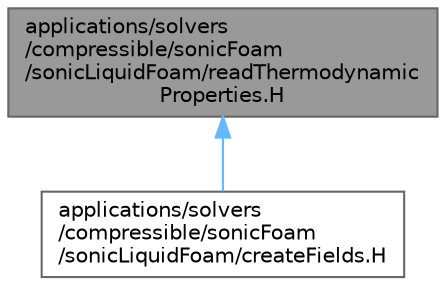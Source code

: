 digraph "applications/solvers/compressible/sonicFoam/sonicLiquidFoam/readThermodynamicProperties.H"
{
 // LATEX_PDF_SIZE
  bgcolor="transparent";
  edge [fontname=Helvetica,fontsize=10,labelfontname=Helvetica,labelfontsize=10];
  node [fontname=Helvetica,fontsize=10,shape=box,height=0.2,width=0.4];
  Node1 [id="Node000001",label="applications/solvers\l/compressible/sonicFoam\l/sonicLiquidFoam/readThermodynamic\lProperties.H",height=0.2,width=0.4,color="gray40", fillcolor="grey60", style="filled", fontcolor="black",tooltip=" "];
  Node1 -> Node2 [id="edge1_Node000001_Node000002",dir="back",color="steelblue1",style="solid",tooltip=" "];
  Node2 [id="Node000002",label="applications/solvers\l/compressible/sonicFoam\l/sonicLiquidFoam/createFields.H",height=0.2,width=0.4,color="grey40", fillcolor="white", style="filled",URL="$solvers_2compressible_2sonicFoam_2sonicLiquidFoam_2createFields_8H.html",tooltip=" "];
}
